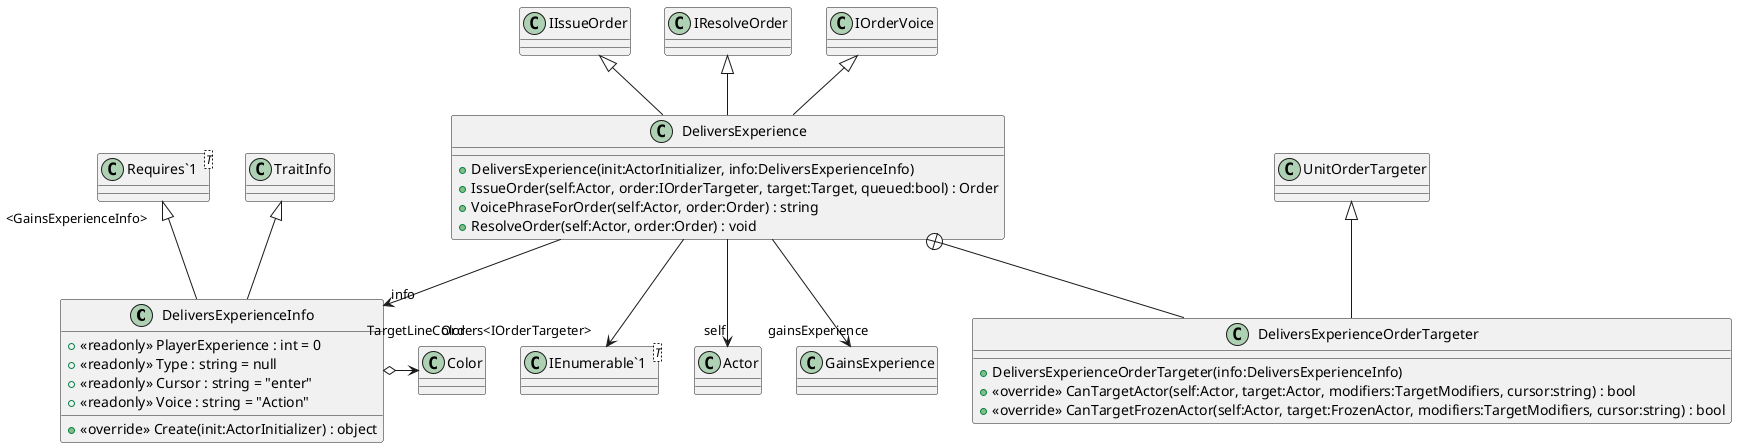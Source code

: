 @startuml
class DeliversExperienceInfo {
    + <<readonly>> PlayerExperience : int = 0
    + <<readonly>> Type : string = null
    + <<readonly>> Cursor : string = "enter"
    + <<readonly>> Voice : string = "Action"
    + <<override>> Create(init:ActorInitializer) : object
}
class DeliversExperience {
    + DeliversExperience(init:ActorInitializer, info:DeliversExperienceInfo)
    + IssueOrder(self:Actor, order:IOrderTargeter, target:Target, queued:bool) : Order
    + VoicePhraseForOrder(self:Actor, order:Order) : string
    + ResolveOrder(self:Actor, order:Order) : void
}
class "Requires`1"<T> {
}
class "IEnumerable`1"<T> {
}
class DeliversExperienceOrderTargeter {
    + DeliversExperienceOrderTargeter(info:DeliversExperienceInfo)
    + <<override>> CanTargetActor(self:Actor, target:Actor, modifiers:TargetModifiers, cursor:string) : bool
    + <<override>> CanTargetFrozenActor(self:Actor, target:FrozenActor, modifiers:TargetModifiers, cursor:string) : bool
}
TraitInfo <|-- DeliversExperienceInfo
"Requires`1" "<GainsExperienceInfo>" <|-- DeliversExperienceInfo
DeliversExperienceInfo o-> "TargetLineColor" Color
IIssueOrder <|-- DeliversExperience
IResolveOrder <|-- DeliversExperience
IOrderVoice <|-- DeliversExperience
DeliversExperience --> "info" DeliversExperienceInfo
DeliversExperience --> "self" Actor
DeliversExperience --> "gainsExperience" GainsExperience
DeliversExperience --> "Orders<IOrderTargeter>" "IEnumerable`1"
DeliversExperience +-- DeliversExperienceOrderTargeter
UnitOrderTargeter <|-- DeliversExperienceOrderTargeter
@enduml
